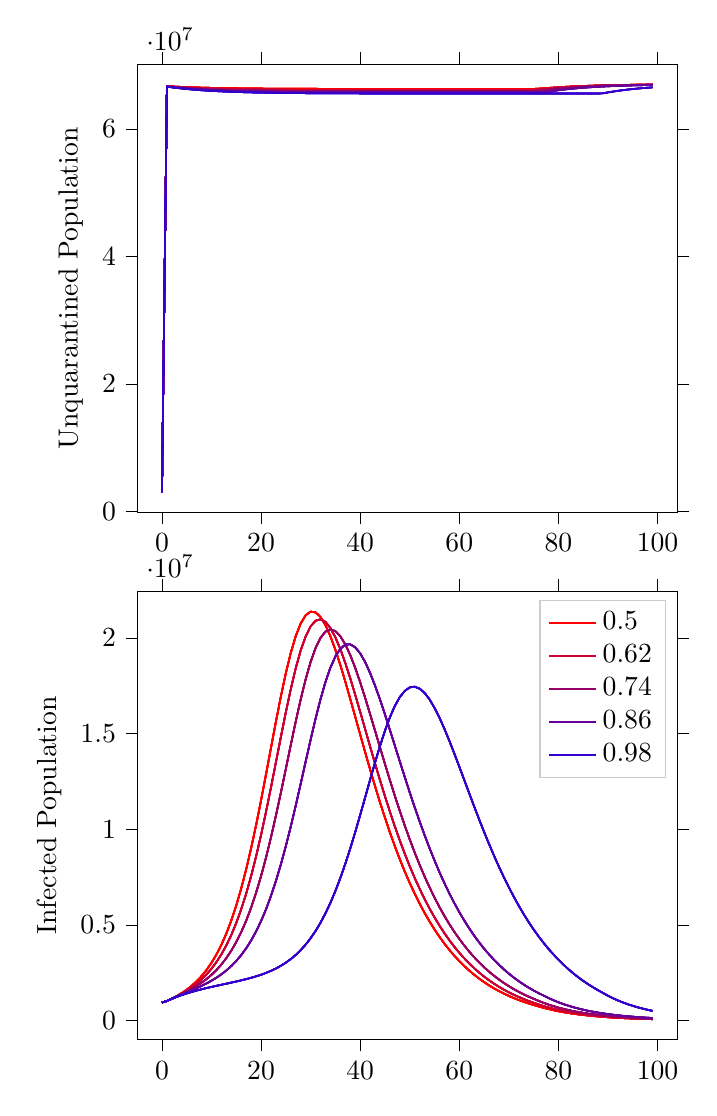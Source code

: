 % This file was created by tikzplotlib v0.9.1.
\begin{tikzpicture}

\definecolor{color0}{rgb}{0.8,0,0.2}
\definecolor{color1}{rgb}{0.6,0,0.4}
\definecolor{color2}{rgb}{0.4,0,0.6}
\definecolor{color3}{rgb}{0.2,0,0.8}

\begin{groupplot}[group style={group size=1 by 2}]
\nextgroupplot[
tick align=outside,
tick pos=both,
x grid style={white!69.02!black},
xmin=-4.95, xmax=103.95,
xtick style={color=black},
y grid style={white!69.02!black},
ylabel={Unquarantined Population},
ymin=-180977.1, ymax=70130519.1,
ytick style={color=black}
]
\addplot [semithick, red]
table {%
0 3015000
1 66680622
2 66640119
3 66601346
4 66565842
5 66534226
6 66506170
7 66480508
8 66457402
9 66436288
10 66418035
11 66401294
12 66385707
13 66373009
14 66360521
15 66349299
16 66339158
17 66330510
18 66323054
19 66315750
20 66309047
21 66302924
22 66297594
23 66292728
24 66288099
25 66284140
26 66280634
27 66277702
28 66274594
29 66272353
30 66269772
31 66267882
32 66266510
33 66264614
34 66264024
35 66262487
36 66260846
37 66259542
38 66258915
39 66257907
40 66256965
41 66256159
42 66255610
43 66254764
44 66254178
45 66253762
46 66253286
47 66252800
48 66252552
49 66252135
50 66251379
51 66251067
52 66250307
53 66250705
54 66250440
55 66250118
56 66250236
57 66250451
58 66250079
59 66250397
60 66250264
61 66250279
62 66250091
63 66250341
64 66250886
65 66251258
66 66251021
67 66250462
68 66250269
69 66250494
70 66250276
71 66249908
72 66250153
73 66250501
74 66251095
75 66255452
76 66297286
77 66352255
78 66410112
79 66466011
80 66518059
81 66565554
82 66608652
83 66647680
84 66682591
85 66713950
86 66742668
87 66768395
88 66791771
89 66812904
90 66831560
91 66848365
92 66863370
93 66877003
94 66889453
95 66900513
96 66910381
97 66919336
98 66927523
99 66934542
};
\addplot [semithick, red]
table {%
0 3015000
1 66680622
2 66640119
3 66601346
4 66565842
5 66534226
6 66506170
7 66480508
8 66457402
9 66436288
10 66418035
11 66401294
12 66385707
13 66373009
14 66360521
15 66349299
16 66339158
17 66330510
18 66323054
19 66315750
20 66309047
21 66302924
22 66297594
23 66292728
24 66288099
25 66284140
26 66280634
27 66277702
28 66274594
29 66272353
30 66269772
31 66267882
32 66266510
33 66264614
34 66264024
35 66262487
36 66260846
37 66259542
38 66258915
39 66257907
40 66256965
41 66256159
42 66255610
43 66254764
44 66254178
45 66253762
46 66253286
47 66252800
48 66252552
49 66252135
50 66251379
51 66251067
52 66250307
53 66250705
54 66250440
55 66250118
56 66250236
57 66250451
58 66250079
59 66250397
60 66250264
61 66250279
62 66250091
63 66250341
64 66250886
65 66251258
66 66251021
67 66250462
68 66250269
69 66250494
70 66250276
71 66249908
72 66250153
73 66250501
74 66251095
75 66255452
76 66297286
77 66352255
78 66410112
79 66466011
80 66518059
81 66565554
82 66608652
83 66647680
84 66682591
85 66713950
86 66742668
87 66768395
88 66791771
89 66812904
90 66831560
91 66848365
92 66863370
93 66877003
94 66889453
95 66900513
96 66910381
97 66919336
98 66927523
99 66934542
};
\addplot [semithick, red]
table {%
0 3015000
1 66680622
2 66640119
3 66601346
4 66565842
5 66534226
6 66506170
7 66480508
8 66457402
9 66436288
10 66418035
11 66401294
12 66385707
13 66373009
14 66360521
15 66349299
16 66339158
17 66330510
18 66323054
19 66315750
20 66309047
21 66302924
22 66297594
23 66292728
24 66288099
25 66284140
26 66280634
27 66277702
28 66274594
29 66272353
30 66269772
31 66267882
32 66266510
33 66264614
34 66264024
35 66262487
36 66260846
37 66259542
38 66258915
39 66257907
40 66256965
41 66256159
42 66255610
43 66254764
44 66254178
45 66253762
46 66253286
47 66252800
48 66252552
49 66252135
50 66251379
51 66251067
52 66250307
53 66250705
54 66250440
55 66250118
56 66250236
57 66250451
58 66250079
59 66250397
60 66250264
61 66250279
62 66250091
63 66250341
64 66250886
65 66251258
66 66251021
67 66250462
68 66250269
69 66250494
70 66250276
71 66249908
72 66250153
73 66250501
74 66251095
75 66255452
76 66297286
77 66352255
78 66410112
79 66466011
80 66518059
81 66565554
82 66608652
83 66647680
84 66682591
85 66713950
86 66742668
87 66768395
88 66791771
89 66812904
90 66831560
91 66848365
92 66863370
93 66877003
94 66889453
95 66900513
96 66910381
97 66919336
98 66927523
99 66934542
};
\addplot [semithick, red]
table {%
0 3015000
1 66680622
2 66640119
3 66601346
4 66565842
5 66534226
6 66506170
7 66480508
8 66457402
9 66436288
10 66418035
11 66401294
12 66385707
13 66373009
14 66360521
15 66349299
16 66339158
17 66330510
18 66323054
19 66315750
20 66309047
21 66302924
22 66297594
23 66292728
24 66288099
25 66284140
26 66280634
27 66277702
28 66274594
29 66272353
30 66269772
31 66267882
32 66266510
33 66264614
34 66264024
35 66262487
36 66260846
37 66259542
38 66258915
39 66257907
40 66256965
41 66256159
42 66255610
43 66254764
44 66254178
45 66253762
46 66253286
47 66252800
48 66252552
49 66252135
50 66251379
51 66251067
52 66250307
53 66250705
54 66250440
55 66250118
56 66250236
57 66250451
58 66250079
59 66250397
60 66250264
61 66250279
62 66250091
63 66250341
64 66250886
65 66251258
66 66251021
67 66250462
68 66250269
69 66250494
70 66250276
71 66249908
72 66250153
73 66250501
74 66251095
75 66255452
76 66297286
77 66352255
78 66410112
79 66466011
80 66518059
81 66565554
82 66608652
83 66647680
84 66682591
85 66713950
86 66742668
87 66768395
88 66791771
89 66812904
90 66831560
91 66848365
92 66863370
93 66877003
94 66889453
95 66900513
96 66910381
97 66919336
98 66927523
99 66934542
};
\addplot [semithick, red]
table {%
0 3015000
1 66680622
2 66640119
3 66601346
4 66565842
5 66534226
6 66506170
7 66480508
8 66457402
9 66436288
10 66418035
11 66401294
12 66385707
13 66373009
14 66360521
15 66349299
16 66339158
17 66330510
18 66323054
19 66315750
20 66309047
21 66302924
22 66297594
23 66292728
24 66288099
25 66284140
26 66280634
27 66277702
28 66274594
29 66272353
30 66269772
31 66267882
32 66266510
33 66264614
34 66264024
35 66262487
36 66260846
37 66259542
38 66258915
39 66257907
40 66256965
41 66256159
42 66255610
43 66254764
44 66254178
45 66253762
46 66253286
47 66252800
48 66252552
49 66252135
50 66251379
51 66251067
52 66250307
53 66250705
54 66250440
55 66250118
56 66250236
57 66250451
58 66250079
59 66250397
60 66250264
61 66250279
62 66250091
63 66250341
64 66250886
65 66251258
66 66251021
67 66250462
68 66250269
69 66250494
70 66250276
71 66249908
72 66250153
73 66250501
74 66251095
75 66255452
76 66297286
77 66352255
78 66410112
79 66466011
80 66518059
81 66565554
82 66608652
83 66647680
84 66682591
85 66713950
86 66742668
87 66768395
88 66791771
89 66812904
90 66831560
91 66848365
92 66863370
93 66877003
94 66889453
95 66900513
96 66910381
97 66919336
98 66927523
99 66934542
};
\addplot [semithick, color0]
table {%
0 3015000
1 66662336
2 66605979
3 66552665
4 66504035
5 66461299
6 66422389
7 66387550
8 66355533
9 66327209
10 66302267
11 66279433
12 66257992
13 66238941
14 66221709
15 66206573
16 66192536
17 66180345
18 66168798
19 66159360
20 66150967
21 66143792
22 66136351
23 66129336
24 66123257
25 66117834
26 66112790
27 66108529
28 66104902
29 66101823
30 66098276
31 66095424
32 66093915
33 66091894
34 66089374
35 66087250
36 66085725
37 66083439
38 66082419
39 66081394
40 66080541
41 66078482
42 66077698
43 66077284
44 66076829
45 66076414
46 66075915
47 66075585
48 66075339
49 66074939
50 66075093
51 66073960
52 66073889
53 66073447
54 66072784
55 66072906
56 66072343
57 66072092
58 66071318
59 66071740
60 66071613
61 66071435
62 66070416
63 66070164
64 66070841
65 66070370
66 66070847
67 66070128
68 66070209
69 66069578
70 66069413
71 66070155
72 66070441
73 66070761
74 66070604
75 66107855
76 66177575
77 66251884
78 66324090
79 66390704
80 66451026
81 66505796
82 66555160
83 66599750
84 66639797
85 66675903
86 66708380
87 66737371
88 66763571
89 66787284
90 66808654
91 66827815
92 66845089
93 66860685
94 66874580
95 66887112
96 66898390
97 66908669
98 66917794
99 66926088
};
\addplot [semithick, color0]
table {%
0 3015000
1 66662336
2 66605979
3 66552665
4 66504035
5 66461299
6 66422389
7 66387550
8 66355533
9 66327209
10 66302267
11 66279433
12 66257992
13 66238941
14 66221709
15 66206573
16 66192536
17 66180345
18 66168798
19 66159360
20 66150967
21 66143792
22 66136351
23 66129336
24 66123257
25 66117834
26 66112790
27 66108529
28 66104902
29 66101823
30 66098276
31 66095424
32 66093915
33 66091894
34 66089374
35 66087250
36 66085725
37 66083439
38 66082419
39 66081394
40 66080541
41 66078482
42 66077698
43 66077284
44 66076829
45 66076414
46 66075915
47 66075585
48 66075339
49 66074939
50 66075093
51 66073960
52 66073889
53 66073447
54 66072784
55 66072906
56 66072343
57 66072092
58 66071318
59 66071740
60 66071613
61 66071435
62 66070416
63 66070164
64 66070841
65 66070370
66 66070847
67 66070128
68 66070209
69 66069578
70 66069413
71 66070155
72 66070441
73 66070761
74 66070604
75 66107855
76 66177575
77 66251884
78 66324090
79 66390704
80 66451026
81 66505796
82 66555160
83 66599750
84 66639797
85 66675903
86 66708380
87 66737371
88 66763571
89 66787284
90 66808654
91 66827815
92 66845089
93 66860685
94 66874580
95 66887112
96 66898390
97 66908669
98 66917794
99 66926088
};
\addplot [semithick, color0]
table {%
0 3015000
1 66662336
2 66605979
3 66552665
4 66504035
5 66461299
6 66422389
7 66387550
8 66355533
9 66327209
10 66302267
11 66279433
12 66257992
13 66238941
14 66221709
15 66206573
16 66192536
17 66180345
18 66168798
19 66159360
20 66150967
21 66143792
22 66136351
23 66129336
24 66123257
25 66117834
26 66112790
27 66108529
28 66104902
29 66101823
30 66098276
31 66095424
32 66093915
33 66091894
34 66089374
35 66087250
36 66085725
37 66083439
38 66082419
39 66081394
40 66080541
41 66078482
42 66077698
43 66077284
44 66076829
45 66076414
46 66075915
47 66075585
48 66075339
49 66074939
50 66075093
51 66073960
52 66073889
53 66073447
54 66072784
55 66072906
56 66072343
57 66072092
58 66071318
59 66071740
60 66071613
61 66071435
62 66070416
63 66070164
64 66070841
65 66070370
66 66070847
67 66070128
68 66070209
69 66069578
70 66069413
71 66070155
72 66070441
73 66070761
74 66070604
75 66107855
76 66177575
77 66251884
78 66324090
79 66390704
80 66451026
81 66505796
82 66555160
83 66599750
84 66639797
85 66675903
86 66708380
87 66737371
88 66763571
89 66787284
90 66808654
91 66827815
92 66845089
93 66860685
94 66874580
95 66887112
96 66898390
97 66908669
98 66917794
99 66926088
};
\addplot [semithick, color0]
table {%
0 3015000
1 66662336
2 66605979
3 66552665
4 66504035
5 66461299
6 66422389
7 66387550
8 66355533
9 66327209
10 66302267
11 66279433
12 66257992
13 66238941
14 66221709
15 66206573
16 66192536
17 66180345
18 66168798
19 66159360
20 66150967
21 66143792
22 66136351
23 66129336
24 66123257
25 66117834
26 66112790
27 66108529
28 66104902
29 66101823
30 66098276
31 66095424
32 66093915
33 66091894
34 66089374
35 66087250
36 66085725
37 66083439
38 66082419
39 66081394
40 66080541
41 66078482
42 66077698
43 66077284
44 66076829
45 66076414
46 66075915
47 66075585
48 66075339
49 66074939
50 66075093
51 66073960
52 66073889
53 66073447
54 66072784
55 66072906
56 66072343
57 66072092
58 66071318
59 66071740
60 66071613
61 66071435
62 66070416
63 66070164
64 66070841
65 66070370
66 66070847
67 66070128
68 66070209
69 66069578
70 66069413
71 66070155
72 66070441
73 66070761
74 66070604
75 66107855
76 66177575
77 66251884
78 66324090
79 66390704
80 66451026
81 66505796
82 66555160
83 66599750
84 66639797
85 66675903
86 66708380
87 66737371
88 66763571
89 66787284
90 66808654
91 66827815
92 66845089
93 66860685
94 66874580
95 66887112
96 66898390
97 66908669
98 66917794
99 66926088
};
\addplot [semithick, color0]
table {%
0 3015000
1 66662336
2 66605979
3 66552665
4 66504035
5 66461299
6 66422389
7 66387550
8 66355533
9 66327209
10 66302267
11 66279433
12 66257992
13 66238941
14 66221709
15 66206573
16 66192536
17 66180345
18 66168798
19 66159360
20 66150967
21 66143792
22 66136351
23 66129336
24 66123257
25 66117834
26 66112790
27 66108529
28 66104902
29 66101823
30 66098276
31 66095424
32 66093915
33 66091894
34 66089374
35 66087250
36 66085725
37 66083439
38 66082419
39 66081394
40 66080541
41 66078482
42 66077698
43 66077284
44 66076829
45 66076414
46 66075915
47 66075585
48 66075339
49 66074939
50 66075093
51 66073960
52 66073889
53 66073447
54 66072784
55 66072906
56 66072343
57 66072092
58 66071318
59 66071740
60 66071613
61 66071435
62 66070416
63 66070164
64 66070841
65 66070370
66 66070847
67 66070128
68 66070209
69 66069578
70 66069413
71 66070155
72 66070441
73 66070761
74 66070604
75 66107855
76 66177575
77 66251884
78 66324090
79 66390704
80 66451026
81 66505796
82 66555160
83 66599750
84 66639797
85 66675903
86 66708380
87 66737371
88 66763571
89 66787284
90 66808654
91 66827815
92 66845089
93 66860685
94 66874580
95 66887112
96 66898390
97 66908669
98 66917794
99 66926088
};
\addplot [semithick, color1]
table {%
0 3015000
1 66644411
2 66571905
3 66503910
4 66442697
5 66387575
6 66338058
7 66293467
8 66252843
9 66217132
10 66184995
11 66155843
12 66129577
13 66104927
14 66083456
15 66063478
16 66046345
17 66030839
18 66017077
19 66004357
20 65992696
21 65982044
22 65972910
23 65964485
24 65957552
25 65950798
26 65944520
27 65939369
28 65934256
29 65930183
30 65925823
31 65922877
32 65919747
33 65916324
34 65914080
35 65911847
36 65909693
37 65907425
38 65905633
39 65903855
40 65902291
41 65901687
42 65901099
43 65899652
44 65899131
45 65898272
46 65897006
47 65896157
48 65895859
49 65895146
50 65894674
51 65894058
52 65893731
53 65893114
54 65893597
55 65892696
56 65892474
57 65892344
58 65891813
59 65892162
60 65891890
61 65891889
62 65891446
63 65891489
64 65891192
65 65890478
66 65891053
67 65890779
68 65890650
69 65890622
70 65890497
71 65890526
72 65890929
73 65891220
74 65891225
75 65901810
76 65985949
77 66080480
78 66170770
79 66252659
80 66327157
81 66394550
82 66455342
83 66509955
84 66558941
85 66603031
86 66642689
87 66678309
88 66710322
89 66739357
90 66765347
91 66788883
92 66809881
93 66828876
94 66845852
95 66861480
96 66875443
97 66887970
98 66899236
99 66909246
};
\addplot [semithick, color1]
table {%
0 3015000
1 66644411
2 66571905
3 66503910
4 66442697
5 66387575
6 66338058
7 66293467
8 66252843
9 66217132
10 66184995
11 66155843
12 66129577
13 66104927
14 66083456
15 66063478
16 66046345
17 66030839
18 66017077
19 66004357
20 65992696
21 65982044
22 65972910
23 65964485
24 65957552
25 65950798
26 65944520
27 65939369
28 65934256
29 65930183
30 65925823
31 65922877
32 65919747
33 65916324
34 65914080
35 65911847
36 65909693
37 65907425
38 65905633
39 65903855
40 65902291
41 65901687
42 65901099
43 65899652
44 65899131
45 65898272
46 65897006
47 65896157
48 65895859
49 65895146
50 65894674
51 65894058
52 65893731
53 65893114
54 65893597
55 65892696
56 65892474
57 65892344
58 65891813
59 65892162
60 65891890
61 65891889
62 65891446
63 65891489
64 65891192
65 65890478
66 65891053
67 65890779
68 65890650
69 65890622
70 65890497
71 65890526
72 65890929
73 65891220
74 65891225
75 65901810
76 65985949
77 66080480
78 66170770
79 66252659
80 66327157
81 66394550
82 66455342
83 66509955
84 66558941
85 66603031
86 66642689
87 66678309
88 66710322
89 66739357
90 66765347
91 66788883
92 66809881
93 66828876
94 66845852
95 66861480
96 66875443
97 66887970
98 66899236
99 66909246
};
\addplot [semithick, color1]
table {%
0 3015000
1 66644411
2 66571905
3 66503910
4 66442697
5 66387575
6 66338058
7 66293467
8 66252843
9 66217132
10 66184995
11 66155843
12 66129577
13 66104927
14 66083456
15 66063478
16 66046345
17 66030839
18 66017077
19 66004357
20 65992696
21 65982044
22 65972910
23 65964485
24 65957552
25 65950798
26 65944520
27 65939369
28 65934256
29 65930183
30 65925823
31 65922877
32 65919747
33 65916324
34 65914080
35 65911847
36 65909693
37 65907425
38 65905633
39 65903855
40 65902291
41 65901687
42 65901099
43 65899652
44 65899131
45 65898272
46 65897006
47 65896157
48 65895859
49 65895146
50 65894674
51 65894058
52 65893731
53 65893114
54 65893597
55 65892696
56 65892474
57 65892344
58 65891813
59 65892162
60 65891890
61 65891889
62 65891446
63 65891489
64 65891192
65 65890478
66 65891053
67 65890779
68 65890650
69 65890622
70 65890497
71 65890526
72 65890929
73 65891220
74 65891225
75 65901810
76 65985949
77 66080480
78 66170770
79 66252659
80 66327157
81 66394550
82 66455342
83 66509955
84 66558941
85 66603031
86 66642689
87 66678309
88 66710322
89 66739357
90 66765347
91 66788883
92 66809881
93 66828876
94 66845852
95 66861480
96 66875443
97 66887970
98 66899236
99 66909246
};
\addplot [semithick, color1]
table {%
0 3015000
1 66644411
2 66571905
3 66503910
4 66442697
5 66387575
6 66338058
7 66293467
8 66252843
9 66217132
10 66184995
11 66155843
12 66129577
13 66104927
14 66083456
15 66063478
16 66046345
17 66030839
18 66017077
19 66004357
20 65992696
21 65982044
22 65972910
23 65964485
24 65957552
25 65950798
26 65944520
27 65939369
28 65934256
29 65930183
30 65925823
31 65922877
32 65919747
33 65916324
34 65914080
35 65911847
36 65909693
37 65907425
38 65905633
39 65903855
40 65902291
41 65901687
42 65901099
43 65899652
44 65899131
45 65898272
46 65897006
47 65896157
48 65895859
49 65895146
50 65894674
51 65894058
52 65893731
53 65893114
54 65893597
55 65892696
56 65892474
57 65892344
58 65891813
59 65892162
60 65891890
61 65891889
62 65891446
63 65891489
64 65891192
65 65890478
66 65891053
67 65890779
68 65890650
69 65890622
70 65890497
71 65890526
72 65890929
73 65891220
74 65891225
75 65901810
76 65985949
77 66080480
78 66170770
79 66252659
80 66327157
81 66394550
82 66455342
83 66509955
84 66558941
85 66603031
86 66642689
87 66678309
88 66710322
89 66739357
90 66765347
91 66788883
92 66809881
93 66828876
94 66845852
95 66861480
96 66875443
97 66887970
98 66899236
99 66909246
};
\addplot [semithick, color1]
table {%
0 3015000
1 66644411
2 66571905
3 66503910
4 66442697
5 66387575
6 66338058
7 66293467
8 66252843
9 66217132
10 66184995
11 66155843
12 66129577
13 66104927
14 66083456
15 66063478
16 66046345
17 66030839
18 66017077
19 66004357
20 65992696
21 65982044
22 65972910
23 65964485
24 65957552
25 65950798
26 65944520
27 65939369
28 65934256
29 65930183
30 65925823
31 65922877
32 65919747
33 65916324
34 65914080
35 65911847
36 65909693
37 65907425
38 65905633
39 65903855
40 65902291
41 65901687
42 65901099
43 65899652
44 65899131
45 65898272
46 65897006
47 65896157
48 65895859
49 65895146
50 65894674
51 65894058
52 65893731
53 65893114
54 65893597
55 65892696
56 65892474
57 65892344
58 65891813
59 65892162
60 65891890
61 65891889
62 65891446
63 65891489
64 65891192
65 65890478
66 65891053
67 65890779
68 65890650
69 65890622
70 65890497
71 65890526
72 65890929
73 65891220
74 65891225
75 65901810
76 65985949
77 66080480
78 66170770
79 66252659
80 66327157
81 66394550
82 66455342
83 66509955
84 66558941
85 66603031
86 66642689
87 66678309
88 66710322
89 66739357
90 66765347
91 66788883
92 66809881
93 66828876
94 66845852
95 66861480
96 66875443
97 66887970
98 66899236
99 66909246
};
\addplot [semithick, color2]
table {%
0 3015000
1 66626139
2 66537350
3 66454846
4 66379885
5 66313120
6 66252937
7 66198230
8 66149531
9 66105594
10 66066725
11 66031119
12 65999612
13 65970325
14 65943699
15 65920216
16 65899233
17 65879902
18 65862799
19 65847503
20 65833594
21 65820871
22 65809963
23 65800417
24 65791018
25 65782990
26 65775685
27 65769354
28 65763039
29 65757737
30 65753233
31 65748496
32 65744625
33 65740828
34 65737848
35 65734872
36 65732549
37 65729973
38 65728294
39 65726221
40 65724909
41 65723010
42 65722060
43 65721194
44 65720079
45 65718715
46 65717693
47 65716896
48 65716199
49 65715579
50 65715003
51 65715033
52 65714659
53 65713934
54 65713304
55 65712942
56 65711883
57 65711985
58 65711392
59 65711237
60 65711281
61 65711468
62 65711363
63 65711699
64 65710210
65 65709837
66 65709653
67 65709088
68 65709135
69 65709148
70 65710054
71 65710110
72 65710110
73 65710202
74 65710094
75 65710053
76 65710097
77 65719521
78 65829863
79 65944112
80 66049769
81 66144165
82 66229668
83 66306609
84 66376033
85 66438290
86 66494877
87 66544936
88 66590203
89 66631013
90 66668031
91 66701360
92 66731310
93 66758194
94 66782210
95 66803940
96 66823638
97 66841284
98 66857146
99 66871675
};
\addplot [semithick, color2]
table {%
0 3015000
1 66626139
2 66537350
3 66454846
4 66379885
5 66313120
6 66252937
7 66198230
8 66149531
9 66105594
10 66066725
11 66031119
12 65999612
13 65970325
14 65943699
15 65920216
16 65899233
17 65879902
18 65862799
19 65847503
20 65833594
21 65820871
22 65809963
23 65800417
24 65791018
25 65782990
26 65775685
27 65769354
28 65763039
29 65757737
30 65753233
31 65748496
32 65744625
33 65740828
34 65737848
35 65734872
36 65732549
37 65729973
38 65728294
39 65726221
40 65724909
41 65723010
42 65722060
43 65721194
44 65720079
45 65718715
46 65717693
47 65716896
48 65716199
49 65715579
50 65715003
51 65715033
52 65714659
53 65713934
54 65713304
55 65712942
56 65711883
57 65711985
58 65711392
59 65711237
60 65711281
61 65711468
62 65711363
63 65711699
64 65710210
65 65709837
66 65709653
67 65709088
68 65709135
69 65709148
70 65710054
71 65710110
72 65710110
73 65710202
74 65710094
75 65710053
76 65710097
77 65719521
78 65829863
79 65944112
80 66049769
81 66144165
82 66229668
83 66306609
84 66376033
85 66438290
86 66494877
87 66544936
88 66590203
89 66631013
90 66668031
91 66701360
92 66731310
93 66758194
94 66782210
95 66803940
96 66823638
97 66841284
98 66857146
99 66871675
};
\addplot [semithick, color2]
table {%
0 3015000
1 66626139
2 66537350
3 66454846
4 66379885
5 66313120
6 66252937
7 66198230
8 66149531
9 66105594
10 66066725
11 66031119
12 65999612
13 65970325
14 65943699
15 65920216
16 65899233
17 65879902
18 65862799
19 65847503
20 65833594
21 65820871
22 65809963
23 65800417
24 65791018
25 65782990
26 65775685
27 65769354
28 65763039
29 65757737
30 65753233
31 65748496
32 65744625
33 65740828
34 65737848
35 65734872
36 65732549
37 65729973
38 65728294
39 65726221
40 65724909
41 65723010
42 65722060
43 65721194
44 65720079
45 65718715
46 65717693
47 65716896
48 65716199
49 65715579
50 65715003
51 65715033
52 65714659
53 65713934
54 65713304
55 65712942
56 65711883
57 65711985
58 65711392
59 65711237
60 65711281
61 65711468
62 65711363
63 65711699
64 65710210
65 65709837
66 65709653
67 65709088
68 65709135
69 65709148
70 65710054
71 65710110
72 65710110
73 65710202
74 65710094
75 65710053
76 65710097
77 65719521
78 65829863
79 65944112
80 66049769
81 66144165
82 66229668
83 66306609
84 66376033
85 66438290
86 66494877
87 66544936
88 66590203
89 66631013
90 66668031
91 66701360
92 66731310
93 66758194
94 66782210
95 66803940
96 66823638
97 66841284
98 66857146
99 66871675
};
\addplot [semithick, color2]
table {%
0 3015000
1 66626139
2 66537350
3 66454846
4 66379885
5 66313120
6 66252937
7 66198230
8 66149531
9 66105594
10 66066725
11 66031119
12 65999612
13 65970325
14 65943699
15 65920216
16 65899233
17 65879902
18 65862799
19 65847503
20 65833594
21 65820871
22 65809963
23 65800417
24 65791018
25 65782990
26 65775685
27 65769354
28 65763039
29 65757737
30 65753233
31 65748496
32 65744625
33 65740828
34 65737848
35 65734872
36 65732549
37 65729973
38 65728294
39 65726221
40 65724909
41 65723010
42 65722060
43 65721194
44 65720079
45 65718715
46 65717693
47 65716896
48 65716199
49 65715579
50 65715003
51 65715033
52 65714659
53 65713934
54 65713304
55 65712942
56 65711883
57 65711985
58 65711392
59 65711237
60 65711281
61 65711468
62 65711363
63 65711699
64 65710210
65 65709837
66 65709653
67 65709088
68 65709135
69 65709148
70 65710054
71 65710110
72 65710110
73 65710202
74 65710094
75 65710053
76 65710097
77 65719521
78 65829863
79 65944112
80 66049769
81 66144165
82 66229668
83 66306609
84 66376033
85 66438290
86 66494877
87 66544936
88 66590203
89 66631013
90 66668031
91 66701360
92 66731310
93 66758194
94 66782210
95 66803940
96 66823638
97 66841284
98 66857146
99 66871675
};
\addplot [semithick, color2]
table {%
0 3015000
1 66626139
2 66537350
3 66454846
4 66379885
5 66313120
6 66252937
7 66198230
8 66149531
9 66105594
10 66066725
11 66031119
12 65999612
13 65970325
14 65943699
15 65920216
16 65899233
17 65879902
18 65862799
19 65847503
20 65833594
21 65820871
22 65809963
23 65800417
24 65791018
25 65782990
26 65775685
27 65769354
28 65763039
29 65757737
30 65753233
31 65748496
32 65744625
33 65740828
34 65737848
35 65734872
36 65732549
37 65729973
38 65728294
39 65726221
40 65724909
41 65723010
42 65722060
43 65721194
44 65720079
45 65718715
46 65717693
47 65716896
48 65716199
49 65715579
50 65715003
51 65715033
52 65714659
53 65713934
54 65713304
55 65712942
56 65711883
57 65711985
58 65711392
59 65711237
60 65711281
61 65711468
62 65711363
63 65711699
64 65710210
65 65709837
66 65709653
67 65709088
68 65709135
69 65709148
70 65710054
71 65710110
72 65710110
73 65710202
74 65710094
75 65710053
76 65710097
77 65719521
78 65829863
79 65944112
80 66049769
81 66144165
82 66229668
83 66306609
84 66376033
85 66438290
86 66494877
87 66544936
88 66590203
89 66631013
90 66668031
91 66701360
92 66731310
93 66758194
94 66782210
95 66803940
96 66823638
97 66841284
98 66857146
99 66871675
};
\addplot [semithick, color3]
table {%
0 3015000
1 66608665
2 66503856
3 66406648
4 66318907
5 66239971
6 66168912
7 66104565
8 66046860
9 65995452
10 65949387
11 65907550
12 65869713
13 65835420
14 65804426
15 65776611
16 65752058
17 65729857
18 65709788
19 65691954
20 65675848
21 65661678
22 65648118
23 65636646
24 65626267
25 65616462
26 65608080
27 65599948
28 65593138
29 65586546
30 65580620
31 65575457
32 65571478
33 65566206
34 65562637
35 65559269
36 65556333
37 65554073
38 65551664
39 65549448
40 65547034
41 65544730
42 65544019
43 65542888
44 65541869
45 65541064
46 65539679
47 65538922
48 65538110
49 65537401
50 65536115
51 65535835
52 65535759
53 65535459
54 65534813
55 65535661
56 65534846
57 65533997
58 65533824
59 65533590
60 65533598
61 65532709
62 65533103
63 65532658
64 65532307
65 65531686
66 65531893
67 65531627
68 65531316
69 65530815
70 65530158
71 65530011
72 65529751
73 65529702
74 65529229
75 65529366
76 65529936
77 65529564
78 65529775
79 65530114
80 65530313
81 65530017
82 65530314
83 65530108
84 65529999
85 65530831
86 65529968
87 65529601
88 65529325
89 65569178
90 65707344
91 65836505
92 65953105
93 66058000
94 66151617
95 66236432
96 66312692
97 66381269
98 66442997
99 66498471
};
\addplot [semithick, color3]
table {%
0 3015000
1 66608665
2 66503856
3 66406648
4 66318907
5 66239971
6 66168912
7 66104565
8 66046860
9 65995452
10 65949387
11 65907550
12 65869713
13 65835420
14 65804426
15 65776611
16 65752058
17 65729857
18 65709788
19 65691954
20 65675848
21 65661678
22 65648118
23 65636646
24 65626267
25 65616462
26 65608080
27 65599948
28 65593138
29 65586546
30 65580620
31 65575457
32 65571478
33 65566206
34 65562637
35 65559269
36 65556333
37 65554073
38 65551664
39 65549448
40 65547034
41 65544730
42 65544019
43 65542888
44 65541869
45 65541064
46 65539679
47 65538922
48 65538110
49 65537401
50 65536115
51 65535835
52 65535759
53 65535459
54 65534813
55 65535661
56 65534846
57 65533997
58 65533824
59 65533590
60 65533598
61 65532709
62 65533103
63 65532658
64 65532307
65 65531686
66 65531893
67 65531627
68 65531316
69 65530815
70 65530158
71 65530011
72 65529751
73 65529702
74 65529229
75 65529366
76 65529936
77 65529564
78 65529775
79 65530114
80 65530313
81 65530017
82 65530314
83 65530108
84 65529999
85 65530831
86 65529968
87 65529601
88 65529325
89 65569178
90 65707344
91 65836505
92 65953105
93 66058000
94 66151617
95 66236432
96 66312692
97 66381269
98 66442997
99 66498471
};
\addplot [semithick, color3]
table {%
0 3015000
1 66608665
2 66503856
3 66406648
4 66318907
5 66239971
6 66168912
7 66104565
8 66046860
9 65995452
10 65949387
11 65907550
12 65869713
13 65835420
14 65804426
15 65776611
16 65752058
17 65729857
18 65709788
19 65691954
20 65675848
21 65661678
22 65648118
23 65636646
24 65626267
25 65616462
26 65608080
27 65599948
28 65593138
29 65586546
30 65580620
31 65575457
32 65571478
33 65566206
34 65562637
35 65559269
36 65556333
37 65554073
38 65551664
39 65549448
40 65547034
41 65544730
42 65544019
43 65542888
44 65541869
45 65541064
46 65539679
47 65538922
48 65538110
49 65537401
50 65536115
51 65535835
52 65535759
53 65535459
54 65534813
55 65535661
56 65534846
57 65533997
58 65533824
59 65533590
60 65533598
61 65532709
62 65533103
63 65532658
64 65532307
65 65531686
66 65531893
67 65531627
68 65531316
69 65530815
70 65530158
71 65530011
72 65529751
73 65529702
74 65529229
75 65529366
76 65529936
77 65529564
78 65529775
79 65530114
80 65530313
81 65530017
82 65530314
83 65530108
84 65529999
85 65530831
86 65529968
87 65529601
88 65529325
89 65569178
90 65707344
91 65836505
92 65953105
93 66058000
94 66151617
95 66236432
96 66312692
97 66381269
98 66442997
99 66498471
};
\addplot [semithick, color3]
table {%
0 3015000
1 66608665
2 66503856
3 66406648
4 66318907
5 66239971
6 66168912
7 66104565
8 66046860
9 65995452
10 65949387
11 65907550
12 65869713
13 65835420
14 65804426
15 65776611
16 65752058
17 65729857
18 65709788
19 65691954
20 65675848
21 65661678
22 65648118
23 65636646
24 65626267
25 65616462
26 65608080
27 65599948
28 65593138
29 65586546
30 65580620
31 65575457
32 65571478
33 65566206
34 65562637
35 65559269
36 65556333
37 65554073
38 65551664
39 65549448
40 65547034
41 65544730
42 65544019
43 65542888
44 65541869
45 65541064
46 65539679
47 65538922
48 65538110
49 65537401
50 65536115
51 65535835
52 65535759
53 65535459
54 65534813
55 65535661
56 65534846
57 65533997
58 65533824
59 65533590
60 65533598
61 65532709
62 65533103
63 65532658
64 65532307
65 65531686
66 65531893
67 65531627
68 65531316
69 65530815
70 65530158
71 65530011
72 65529751
73 65529702
74 65529229
75 65529366
76 65529936
77 65529564
78 65529775
79 65530114
80 65530313
81 65530017
82 65530314
83 65530108
84 65529999
85 65530831
86 65529968
87 65529601
88 65529325
89 65569178
90 65707344
91 65836505
92 65953105
93 66058000
94 66151617
95 66236432
96 66312692
97 66381269
98 66442997
99 66498471
};
\addplot [semithick, color3]
table {%
0 3015000
1 66608665
2 66503856
3 66406648
4 66318907
5 66239971
6 66168912
7 66104565
8 66046860
9 65995452
10 65949387
11 65907550
12 65869713
13 65835420
14 65804426
15 65776611
16 65752058
17 65729857
18 65709788
19 65691954
20 65675848
21 65661678
22 65648118
23 65636646
24 65626267
25 65616462
26 65608080
27 65599948
28 65593138
29 65586546
30 65580620
31 65575457
32 65571478
33 65566206
34 65562637
35 65559269
36 65556333
37 65554073
38 65551664
39 65549448
40 65547034
41 65544730
42 65544019
43 65542888
44 65541869
45 65541064
46 65539679
47 65538922
48 65538110
49 65537401
50 65536115
51 65535835
52 65535759
53 65535459
54 65534813
55 65535661
56 65534846
57 65533997
58 65533824
59 65533590
60 65533598
61 65532709
62 65533103
63 65532658
64 65532307
65 65531686
66 65531893
67 65531627
68 65531316
69 65530815
70 65530158
71 65530011
72 65529751
73 65529702
74 65529229
75 65529366
76 65529936
77 65529564
78 65529775
79 65530114
80 65530313
81 65530017
82 65530314
83 65530108
84 65529999
85 65530831
86 65529968
87 65529601
88 65529325
89 65569178
90 65707344
91 65836505
92 65953105
93 66058000
94 66151617
95 66236432
96 66312692
97 66381269
98 66442997
99 66498471
};

\nextgroupplot[
legend cell align={left},
legend style={fill opacity=0.8, draw opacity=1, text opacity=1, draw=white!80!black},
tick align=outside,
tick pos=both,
x grid style={white!69.02!black},
xmin=-4.95, xmax=103.95,
xtick style={color=black},
y grid style={white!69.02!black},
ylabel={Infected Population},
ymin=-999843.8, ymax=22436795.8,
ytick style={color=black}
]
\addplot [semithick, red, forget plot]
table {%
0 938000
1 1013301
2 1139395
3 1278155
4 1434035
5 1611748
6 1815404
7 2050735
8 2323894
9 2643945
10 3017696
11 3454369
12 3963826
13 4553408
14 5235343
15 6019482
16 6909641
17 7908143
18 9013930
19 10222825
20 11519259
21 12873219
22 14255901
23 15629279
24 16948227
25 18162715
26 19223869
27 20098940
28 20758326
29 21182256
30 21371494
31 21334053
32 21090954
33 20659808
34 20076840
35 19371642
36 18574216
37 17709010
38 16799984
39 15875387
40 14945613
41 14022281
42 13120253
43 12244001
44 11401649
45 10596481
46 9829623
47 9105789
48 8423327
49 7782465
50 7185278
51 6626594
52 6106010
53 5621508
54 5172646
55 4757468
56 4372145
57 4015365
58 3686470
59 3383282
60 3104273
61 2845928
62 2608320
63 2389925
64 2188441
65 2003662
66 1834565
67 1678469
68 1535507
69 1403061
70 1281981
71 1171436
72 1069292
73 975538
74 888901
75 809606
76 733106
77 662055
78 596595
79 537163
80 483395
81 435138
82 391675
83 352469
84 317489
85 286086
86 257346
87 231613
88 208233
89 187098
90 168442
91 151636
92 136631
93 122998
94 110548
95 99488
96 89619
97 80664
98 72477
99 65458
};
\addplot [semithick, red, forget plot]
table {%
0 938000
1 1013301
2 1139395
3 1278155
4 1434035
5 1611748
6 1815404
7 2050735
8 2323894
9 2643945
10 3017696
11 3454369
12 3963826
13 4553408
14 5235343
15 6019482
16 6909641
17 7908143
18 9013930
19 10222825
20 11519259
21 12873219
22 14255901
23 15629279
24 16948227
25 18162715
26 19223869
27 20098940
28 20758326
29 21182256
30 21371494
31 21334053
32 21090954
33 20659808
34 20076840
35 19371642
36 18574216
37 17709010
38 16799984
39 15875387
40 14945613
41 14022281
42 13120253
43 12244001
44 11401649
45 10596481
46 9829623
47 9105789
48 8423327
49 7782465
50 7185278
51 6626594
52 6106010
53 5621508
54 5172646
55 4757468
56 4372145
57 4015365
58 3686470
59 3383282
60 3104273
61 2845928
62 2608320
63 2389925
64 2188441
65 2003662
66 1834565
67 1678469
68 1535507
69 1403061
70 1281981
71 1171436
72 1069292
73 975538
74 888901
75 809606
76 733106
77 662055
78 596595
79 537163
80 483395
81 435138
82 391675
83 352469
84 317489
85 286086
86 257346
87 231613
88 208233
89 187098
90 168442
91 151636
92 136631
93 122998
94 110548
95 99488
96 89619
97 80664
98 72477
99 65458
};
\addplot [semithick, red, forget plot]
table {%
0 938000
1 1013301
2 1139395
3 1278155
4 1434035
5 1611748
6 1815404
7 2050735
8 2323894
9 2643945
10 3017696
11 3454369
12 3963826
13 4553408
14 5235343
15 6019482
16 6909641
17 7908143
18 9013930
19 10222825
20 11519259
21 12873219
22 14255901
23 15629279
24 16948227
25 18162715
26 19223869
27 20098940
28 20758326
29 21182256
30 21371494
31 21334053
32 21090954
33 20659808
34 20076840
35 19371642
36 18574216
37 17709010
38 16799984
39 15875387
40 14945613
41 14022281
42 13120253
43 12244001
44 11401649
45 10596481
46 9829623
47 9105789
48 8423327
49 7782465
50 7185278
51 6626594
52 6106010
53 5621508
54 5172646
55 4757468
56 4372145
57 4015365
58 3686470
59 3383282
60 3104273
61 2845928
62 2608320
63 2389925
64 2188441
65 2003662
66 1834565
67 1678469
68 1535507
69 1403061
70 1281981
71 1171436
72 1069292
73 975538
74 888901
75 809606
76 733106
77 662055
78 596595
79 537163
80 483395
81 435138
82 391675
83 352469
84 317489
85 286086
86 257346
87 231613
88 208233
89 187098
90 168442
91 151636
92 136631
93 122998
94 110548
95 99488
96 89619
97 80664
98 72477
99 65458
};
\addplot [semithick, red, forget plot]
table {%
0 938000
1 1013301
2 1139395
3 1278155
4 1434035
5 1611748
6 1815404
7 2050735
8 2323894
9 2643945
10 3017696
11 3454369
12 3963826
13 4553408
14 5235343
15 6019482
16 6909641
17 7908143
18 9013930
19 10222825
20 11519259
21 12873219
22 14255901
23 15629279
24 16948227
25 18162715
26 19223869
27 20098940
28 20758326
29 21182256
30 21371494
31 21334053
32 21090954
33 20659808
34 20076840
35 19371642
36 18574216
37 17709010
38 16799984
39 15875387
40 14945613
41 14022281
42 13120253
43 12244001
44 11401649
45 10596481
46 9829623
47 9105789
48 8423327
49 7782465
50 7185278
51 6626594
52 6106010
53 5621508
54 5172646
55 4757468
56 4372145
57 4015365
58 3686470
59 3383282
60 3104273
61 2845928
62 2608320
63 2389925
64 2188441
65 2003662
66 1834565
67 1678469
68 1535507
69 1403061
70 1281981
71 1171436
72 1069292
73 975538
74 888901
75 809606
76 733106
77 662055
78 596595
79 537163
80 483395
81 435138
82 391675
83 352469
84 317489
85 286086
86 257346
87 231613
88 208233
89 187098
90 168442
91 151636
92 136631
93 122998
94 110548
95 99488
96 89619
97 80664
98 72477
99 65458
};
\addplot [semithick, red, forget plot]
table {%
0 938000
1 1013301
2 1139395
3 1278155
4 1434035
5 1611748
6 1815404
7 2050735
8 2323894
9 2643945
10 3017696
11 3454369
12 3963826
13 4553408
14 5235343
15 6019482
16 6909641
17 7908143
18 9013930
19 10222825
20 11519259
21 12873219
22 14255901
23 15629279
24 16948227
25 18162715
26 19223869
27 20098940
28 20758326
29 21182256
30 21371494
31 21334053
32 21090954
33 20659808
34 20076840
35 19371642
36 18574216
37 17709010
38 16799984
39 15875387
40 14945613
41 14022281
42 13120253
43 12244001
44 11401649
45 10596481
46 9829623
47 9105789
48 8423327
49 7782465
50 7185278
51 6626594
52 6106010
53 5621508
54 5172646
55 4757468
56 4372145
57 4015365
58 3686470
59 3383282
60 3104273
61 2845928
62 2608320
63 2389925
64 2188441
65 2003662
66 1834565
67 1678469
68 1535507
69 1403061
70 1281981
71 1171436
72 1069292
73 975538
74 888901
75 809606
76 733106
77 662055
78 596595
79 537163
80 483395
81 435138
82 391675
83 352469
84 317489
85 286086
86 257346
87 231613
88 208233
89 187098
90 168442
91 151636
92 136631
93 122998
94 110548
95 99488
96 89619
97 80664
98 72477
99 65458
};
\addplot [semithick, red]
table {%
0 938000
1 1013301
2 1139395
3 1278155
4 1434035
5 1611748
6 1815404
7 2050735
8 2323894
9 2643945
10 3017696
11 3454369
12 3963826
13 4553408
14 5235343
15 6019482
16 6909641
17 7908143
18 9013930
19 10222825
20 11519259
21 12873219
22 14255901
23 15629279
24 16948227
25 18162715
26 19223869
27 20098940
28 20758326
29 21182256
30 21371494
31 21334053
32 21090954
33 20659808
34 20076840
35 19371642
36 18574216
37 17709010
38 16799984
39 15875387
40 14945613
41 14022281
42 13120253
43 12244001
44 11401649
45 10596481
46 9829623
47 9105789
48 8423327
49 7782465
50 7185278
51 6626594
52 6106010
53 5621508
54 5172646
55 4757468
56 4372145
57 4015365
58 3686470
59 3383282
60 3104273
61 2845928
62 2608320
63 2389925
64 2188441
65 2003662
66 1834565
67 1678469
68 1535507
69 1403061
70 1281981
71 1171436
72 1069292
73 975538
74 888901
75 809606
76 733106
77 662055
78 596595
79 537163
80 483395
81 435138
82 391675
83 352469
84 317489
85 286086
86 257346
87 231613
88 208233
89 187098
90 168442
91 151636
92 136631
93 122998
94 110548
95 99488
96 89619
97 80664
98 72477
99 65458
};
\addlegendentry{0.5}
\addplot [semithick, color0, forget plot]
table {%
0 938000
1 1016041
2 1138821
3 1268690
4 1409598
5 1562953
6 1735796
7 1930416
8 2153392
9 2411112
10 2709287
11 3056406
12 3461163
13 3930695
14 4474755
15 5103454
16 5822451
17 6638826
18 7559531
19 8582923
20 9704545
21 10911576
22 12187340
23 13502074
24 14828831
25 16117961
26 17328981
27 18420218
28 19347804
29 20082423
30 20603246
31 20895409
32 20969652
33 20835703
34 20509572
35 20025806
36 19408614
37 18683716
38 17880843
39 17021225
40 16129907
41 15224461
42 14319524
43 13425302
44 12556130
45 11715998
46 10908869
47 10137415
48 9403485
49 8712715
50 8060019
51 7450322
52 6879469
53 6346975
54 5850229
55 5388110
56 4959467
57 4562730
58 4194280
59 3852683
60 3538708
61 3248714
62 2981403
63 2733539
64 2504710
65 2294577
66 2100984
67 1923408
68 1759491
69 1609607
70 1471537
71 1343266
72 1225869
73 1117725
74 1018904
75 924589
76 834300
77 752411
78 677473
79 609820
80 549168
81 494268
82 444864
83 400258
84 360206
85 324098
86 291621
87 262630
88 236430
89 212717
90 191347
91 172186
92 154912
93 139316
94 125421
95 112889
96 101611
97 91332
98 82206
99 73912
};
\addplot [semithick, color0, forget plot]
table {%
0 938000
1 1016041
2 1138821
3 1268690
4 1409598
5 1562953
6 1735796
7 1930416
8 2153392
9 2411112
10 2709287
11 3056406
12 3461163
13 3930695
14 4474755
15 5103454
16 5822451
17 6638826
18 7559531
19 8582923
20 9704545
21 10911576
22 12187340
23 13502074
24 14828831
25 16117961
26 17328981
27 18420218
28 19347804
29 20082423
30 20603246
31 20895409
32 20969652
33 20835703
34 20509572
35 20025806
36 19408614
37 18683716
38 17880843
39 17021225
40 16129907
41 15224461
42 14319524
43 13425302
44 12556130
45 11715998
46 10908869
47 10137415
48 9403485
49 8712715
50 8060019
51 7450322
52 6879469
53 6346975
54 5850229
55 5388110
56 4959467
57 4562730
58 4194280
59 3852683
60 3538708
61 3248714
62 2981403
63 2733539
64 2504710
65 2294577
66 2100984
67 1923408
68 1759491
69 1609607
70 1471537
71 1343266
72 1225869
73 1117725
74 1018904
75 924589
76 834300
77 752411
78 677473
79 609820
80 549168
81 494268
82 444864
83 400258
84 360206
85 324098
86 291621
87 262630
88 236430
89 212717
90 191347
91 172186
92 154912
93 139316
94 125421
95 112889
96 101611
97 91332
98 82206
99 73912
};
\addplot [semithick, color0, forget plot]
table {%
0 938000
1 1016041
2 1138821
3 1268690
4 1409598
5 1562953
6 1735796
7 1930416
8 2153392
9 2411112
10 2709287
11 3056406
12 3461163
13 3930695
14 4474755
15 5103454
16 5822451
17 6638826
18 7559531
19 8582923
20 9704545
21 10911576
22 12187340
23 13502074
24 14828831
25 16117961
26 17328981
27 18420218
28 19347804
29 20082423
30 20603246
31 20895409
32 20969652
33 20835703
34 20509572
35 20025806
36 19408614
37 18683716
38 17880843
39 17021225
40 16129907
41 15224461
42 14319524
43 13425302
44 12556130
45 11715998
46 10908869
47 10137415
48 9403485
49 8712715
50 8060019
51 7450322
52 6879469
53 6346975
54 5850229
55 5388110
56 4959467
57 4562730
58 4194280
59 3852683
60 3538708
61 3248714
62 2981403
63 2733539
64 2504710
65 2294577
66 2100984
67 1923408
68 1759491
69 1609607
70 1471537
71 1343266
72 1225869
73 1117725
74 1018904
75 924589
76 834300
77 752411
78 677473
79 609820
80 549168
81 494268
82 444864
83 400258
84 360206
85 324098
86 291621
87 262630
88 236430
89 212717
90 191347
91 172186
92 154912
93 139316
94 125421
95 112889
96 101611
97 91332
98 82206
99 73912
};
\addplot [semithick, color0, forget plot]
table {%
0 938000
1 1016041
2 1138821
3 1268690
4 1409598
5 1562953
6 1735796
7 1930416
8 2153392
9 2411112
10 2709287
11 3056406
12 3461163
13 3930695
14 4474755
15 5103454
16 5822451
17 6638826
18 7559531
19 8582923
20 9704545
21 10911576
22 12187340
23 13502074
24 14828831
25 16117961
26 17328981
27 18420218
28 19347804
29 20082423
30 20603246
31 20895409
32 20969652
33 20835703
34 20509572
35 20025806
36 19408614
37 18683716
38 17880843
39 17021225
40 16129907
41 15224461
42 14319524
43 13425302
44 12556130
45 11715998
46 10908869
47 10137415
48 9403485
49 8712715
50 8060019
51 7450322
52 6879469
53 6346975
54 5850229
55 5388110
56 4959467
57 4562730
58 4194280
59 3852683
60 3538708
61 3248714
62 2981403
63 2733539
64 2504710
65 2294577
66 2100984
67 1923408
68 1759491
69 1609607
70 1471537
71 1343266
72 1225869
73 1117725
74 1018904
75 924589
76 834300
77 752411
78 677473
79 609820
80 549168
81 494268
82 444864
83 400258
84 360206
85 324098
86 291621
87 262630
88 236430
89 212717
90 191347
91 172186
92 154912
93 139316
94 125421
95 112889
96 101611
97 91332
98 82206
99 73912
};
\addplot [semithick, color0, forget plot]
table {%
0 938000
1 1016041
2 1138821
3 1268690
4 1409598
5 1562953
6 1735796
7 1930416
8 2153392
9 2411112
10 2709287
11 3056406
12 3461163
13 3930695
14 4474755
15 5103454
16 5822451
17 6638826
18 7559531
19 8582923
20 9704545
21 10911576
22 12187340
23 13502074
24 14828831
25 16117961
26 17328981
27 18420218
28 19347804
29 20082423
30 20603246
31 20895409
32 20969652
33 20835703
34 20509572
35 20025806
36 19408614
37 18683716
38 17880843
39 17021225
40 16129907
41 15224461
42 14319524
43 13425302
44 12556130
45 11715998
46 10908869
47 10137415
48 9403485
49 8712715
50 8060019
51 7450322
52 6879469
53 6346975
54 5850229
55 5388110
56 4959467
57 4562730
58 4194280
59 3852683
60 3538708
61 3248714
62 2981403
63 2733539
64 2504710
65 2294577
66 2100984
67 1923408
68 1759491
69 1609607
70 1471537
71 1343266
72 1225869
73 1117725
74 1018904
75 924589
76 834300
77 752411
78 677473
79 609820
80 549168
81 494268
82 444864
83 400258
84 360206
85 324098
86 291621
87 262630
88 236430
89 212717
90 191347
91 172186
92 154912
93 139316
94 125421
95 112889
96 101611
97 91332
98 82206
99 73912
};
\addplot [semithick, color0]
table {%
0 938000
1 1016041
2 1138821
3 1268690
4 1409598
5 1562953
6 1735796
7 1930416
8 2153392
9 2411112
10 2709287
11 3056406
12 3461163
13 3930695
14 4474755
15 5103454
16 5822451
17 6638826
18 7559531
19 8582923
20 9704545
21 10911576
22 12187340
23 13502074
24 14828831
25 16117961
26 17328981
27 18420218
28 19347804
29 20082423
30 20603246
31 20895409
32 20969652
33 20835703
34 20509572
35 20025806
36 19408614
37 18683716
38 17880843
39 17021225
40 16129907
41 15224461
42 14319524
43 13425302
44 12556130
45 11715998
46 10908869
47 10137415
48 9403485
49 8712715
50 8060019
51 7450322
52 6879469
53 6346975
54 5850229
55 5388110
56 4959467
57 4562730
58 4194280
59 3852683
60 3538708
61 3248714
62 2981403
63 2733539
64 2504710
65 2294577
66 2100984
67 1923408
68 1759491
69 1609607
70 1471537
71 1343266
72 1225869
73 1117725
74 1018904
75 924589
76 834300
77 752411
78 677473
79 609820
80 549168
81 494268
82 444864
83 400258
84 360206
85 324098
86 291621
87 262630
88 236430
89 212717
90 191347
91 172186
92 154912
93 139316
94 125421
95 112889
96 101611
97 91332
98 82206
99 73912
};
\addlegendentry{0.62}
\addplot [semithick, color1, forget plot]
table {%
0 938000
1 1017256
2 1136615
3 1256845
4 1381499
5 1512538
6 1652936
7 1805861
8 1976935
9 2168746
10 2387414
11 2638013
12 2927440
13 3265382
14 3653816
15 4104483
16 4623990
17 5222196
18 5906258
19 6682429
20 7554902
21 8519302
22 9577806
23 10717030
24 11917573
25 13159730
26 14411977
27 15636615
28 16794778
29 17842681
30 18745191
31 19474444
32 20004692
33 20327376
34 20438224
35 20352097
36 20082835
37 19657217
38 19096779
39 18428689
40 17676435
41 16864980
42 16011900
43 15142914
44 14271353
45 13405250
46 12556983
47 11735307
48 10941397
49 10185007
50 9462290
51 8777328
52 8133002
53 7525473
54 6955330
55 6422680
56 5925375
57 5462178
58 5031483
59 4631554
60 4261460
61 3917828
62 3599891
63 3305877
64 3034484
65 2783835
66 2551280
67 2338174
68 2141532
69 1959117
70 1791640
71 1637659
72 1495889
73 1364793
74 1244507
75 1132669
76 1022894
77 921749
78 829800
79 747478
80 672873
81 605458
82 544660
83 490045
84 441059
85 396969
86 357311
87 321691
88 289678
89 260643
90 234653
91 211117
92 190119
93 171124
94 154148
95 138520
96 124557
97 112030
98 100764
99 90754
};
\addplot [semithick, color1, forget plot]
table {%
0 938000
1 1017256
2 1136615
3 1256845
4 1381499
5 1512538
6 1652936
7 1805861
8 1976935
9 2168746
10 2387414
11 2638013
12 2927440
13 3265382
14 3653816
15 4104483
16 4623990
17 5222196
18 5906258
19 6682429
20 7554902
21 8519302
22 9577806
23 10717030
24 11917573
25 13159730
26 14411977
27 15636615
28 16794778
29 17842681
30 18745191
31 19474444
32 20004692
33 20327376
34 20438224
35 20352097
36 20082835
37 19657217
38 19096779
39 18428689
40 17676435
41 16864980
42 16011900
43 15142914
44 14271353
45 13405250
46 12556983
47 11735307
48 10941397
49 10185007
50 9462290
51 8777328
52 8133002
53 7525473
54 6955330
55 6422680
56 5925375
57 5462178
58 5031483
59 4631554
60 4261460
61 3917828
62 3599891
63 3305877
64 3034484
65 2783835
66 2551280
67 2338174
68 2141532
69 1959117
70 1791640
71 1637659
72 1495889
73 1364793
74 1244507
75 1132669
76 1022894
77 921749
78 829800
79 747478
80 672873
81 605458
82 544660
83 490045
84 441059
85 396969
86 357311
87 321691
88 289678
89 260643
90 234653
91 211117
92 190119
93 171124
94 154148
95 138520
96 124557
97 112030
98 100764
99 90754
};
\addplot [semithick, color1, forget plot]
table {%
0 938000
1 1017256
2 1136615
3 1256845
4 1381499
5 1512538
6 1652936
7 1805861
8 1976935
9 2168746
10 2387414
11 2638013
12 2927440
13 3265382
14 3653816
15 4104483
16 4623990
17 5222196
18 5906258
19 6682429
20 7554902
21 8519302
22 9577806
23 10717030
24 11917573
25 13159730
26 14411977
27 15636615
28 16794778
29 17842681
30 18745191
31 19474444
32 20004692
33 20327376
34 20438224
35 20352097
36 20082835
37 19657217
38 19096779
39 18428689
40 17676435
41 16864980
42 16011900
43 15142914
44 14271353
45 13405250
46 12556983
47 11735307
48 10941397
49 10185007
50 9462290
51 8777328
52 8133002
53 7525473
54 6955330
55 6422680
56 5925375
57 5462178
58 5031483
59 4631554
60 4261460
61 3917828
62 3599891
63 3305877
64 3034484
65 2783835
66 2551280
67 2338174
68 2141532
69 1959117
70 1791640
71 1637659
72 1495889
73 1364793
74 1244507
75 1132669
76 1022894
77 921749
78 829800
79 747478
80 672873
81 605458
82 544660
83 490045
84 441059
85 396969
86 357311
87 321691
88 289678
89 260643
90 234653
91 211117
92 190119
93 171124
94 154148
95 138520
96 124557
97 112030
98 100764
99 90754
};
\addplot [semithick, color1, forget plot]
table {%
0 938000
1 1017256
2 1136615
3 1256845
4 1381499
5 1512538
6 1652936
7 1805861
8 1976935
9 2168746
10 2387414
11 2638013
12 2927440
13 3265382
14 3653816
15 4104483
16 4623990
17 5222196
18 5906258
19 6682429
20 7554902
21 8519302
22 9577806
23 10717030
24 11917573
25 13159730
26 14411977
27 15636615
28 16794778
29 17842681
30 18745191
31 19474444
32 20004692
33 20327376
34 20438224
35 20352097
36 20082835
37 19657217
38 19096779
39 18428689
40 17676435
41 16864980
42 16011900
43 15142914
44 14271353
45 13405250
46 12556983
47 11735307
48 10941397
49 10185007
50 9462290
51 8777328
52 8133002
53 7525473
54 6955330
55 6422680
56 5925375
57 5462178
58 5031483
59 4631554
60 4261460
61 3917828
62 3599891
63 3305877
64 3034484
65 2783835
66 2551280
67 2338174
68 2141532
69 1959117
70 1791640
71 1637659
72 1495889
73 1364793
74 1244507
75 1132669
76 1022894
77 921749
78 829800
79 747478
80 672873
81 605458
82 544660
83 490045
84 441059
85 396969
86 357311
87 321691
88 289678
89 260643
90 234653
91 211117
92 190119
93 171124
94 154148
95 138520
96 124557
97 112030
98 100764
99 90754
};
\addplot [semithick, color1, forget plot]
table {%
0 938000
1 1017256
2 1136615
3 1256845
4 1381499
5 1512538
6 1652936
7 1805861
8 1976935
9 2168746
10 2387414
11 2638013
12 2927440
13 3265382
14 3653816
15 4104483
16 4623990
17 5222196
18 5906258
19 6682429
20 7554902
21 8519302
22 9577806
23 10717030
24 11917573
25 13159730
26 14411977
27 15636615
28 16794778
29 17842681
30 18745191
31 19474444
32 20004692
33 20327376
34 20438224
35 20352097
36 20082835
37 19657217
38 19096779
39 18428689
40 17676435
41 16864980
42 16011900
43 15142914
44 14271353
45 13405250
46 12556983
47 11735307
48 10941397
49 10185007
50 9462290
51 8777328
52 8133002
53 7525473
54 6955330
55 6422680
56 5925375
57 5462178
58 5031483
59 4631554
60 4261460
61 3917828
62 3599891
63 3305877
64 3034484
65 2783835
66 2551280
67 2338174
68 2141532
69 1959117
70 1791640
71 1637659
72 1495889
73 1364793
74 1244507
75 1132669
76 1022894
77 921749
78 829800
79 747478
80 672873
81 605458
82 544660
83 490045
84 441059
85 396969
86 357311
87 321691
88 289678
89 260643
90 234653
91 211117
92 190119
93 171124
94 154148
95 138520
96 124557
97 112030
98 100764
99 90754
};
\addplot [semithick, color1]
table {%
0 938000
1 1017256
2 1136615
3 1256845
4 1381499
5 1512538
6 1652936
7 1805861
8 1976935
9 2168746
10 2387414
11 2638013
12 2927440
13 3265382
14 3653816
15 4104483
16 4623990
17 5222196
18 5906258
19 6682429
20 7554902
21 8519302
22 9577806
23 10717030
24 11917573
25 13159730
26 14411977
27 15636615
28 16794778
29 17842681
30 18745191
31 19474444
32 20004692
33 20327376
34 20438224
35 20352097
36 20082835
37 19657217
38 19096779
39 18428689
40 17676435
41 16864980
42 16011900
43 15142914
44 14271353
45 13405250
46 12556983
47 11735307
48 10941397
49 10185007
50 9462290
51 8777328
52 8133002
53 7525473
54 6955330
55 6422680
56 5925375
57 5462178
58 5031483
59 4631554
60 4261460
61 3917828
62 3599891
63 3305877
64 3034484
65 2783835
66 2551280
67 2338174
68 2141532
69 1959117
70 1791640
71 1637659
72 1495889
73 1364793
74 1244507
75 1132669
76 1022894
77 921749
78 829800
79 747478
80 672873
81 605458
82 544660
83 490045
84 441059
85 396969
86 357311
87 321691
88 289678
89 260643
90 234653
91 211117
92 190119
93 171124
94 154148
95 138520
96 124557
97 112030
98 100764
99 90754
};
\addlegendentry{0.74}
\addplot [semithick, color2, forget plot]
table {%
0 938000
1 1019944
2 1135822
3 1247754
4 1356819
5 1465128
6 1575126
7 1690179
8 1809948
9 1939457
10 2081316
11 2238286
12 2415038
13 2616039
14 2847341
15 3114378
16 3421187
17 3775796
18 4184827
19 4657315
20 5197769
21 5814743
22 6513107
23 7297255
24 8165796
25 9118484
26 10147593
27 11241425
28 12380191
29 13538551
30 14682540
31 15783801
32 16799831
33 17700577
34 18450907
35 19033332
36 19433588
37 19644964
38 19664716
39 19504638
40 19189791
41 18734941
42 18164562
43 17504067
44 16773674
45 15993660
46 15183197
47 14361553
48 13535902
49 12719249
50 11919216
51 11146076
52 10400394
53 9685513
54 9005002
55 8359762
56 7749481
57 7175742
58 6637242
59 6133363
60 5662488
61 5223440
62 4814958
63 4435522
64 4083166
65 3755155
66 3452746
67 3171920
68 2911683
69 2670624
70 2447348
71 2241571
72 2051532
73 1876562
74 1714837
75 1566061
76 1428543
77 1301133
78 1173162
79 1056312
80 950291
81 855843
82 770334
83 693391
84 623967
85 561710
86 505123
87 455064
88 409797
89 368987
90 331969
91 298640
92 268690
93 241806
94 217790
95 196060
96 176362
97 158716
98 142854
99 128325
};
\addplot [semithick, color2, forget plot]
table {%
0 938000
1 1019944
2 1135822
3 1247754
4 1356819
5 1465128
6 1575126
7 1690179
8 1809948
9 1939457
10 2081316
11 2238286
12 2415038
13 2616039
14 2847341
15 3114378
16 3421187
17 3775796
18 4184827
19 4657315
20 5197769
21 5814743
22 6513107
23 7297255
24 8165796
25 9118484
26 10147593
27 11241425
28 12380191
29 13538551
30 14682540
31 15783801
32 16799831
33 17700577
34 18450907
35 19033332
36 19433588
37 19644964
38 19664716
39 19504638
40 19189791
41 18734941
42 18164562
43 17504067
44 16773674
45 15993660
46 15183197
47 14361553
48 13535902
49 12719249
50 11919216
51 11146076
52 10400394
53 9685513
54 9005002
55 8359762
56 7749481
57 7175742
58 6637242
59 6133363
60 5662488
61 5223440
62 4814958
63 4435522
64 4083166
65 3755155
66 3452746
67 3171920
68 2911683
69 2670624
70 2447348
71 2241571
72 2051532
73 1876562
74 1714837
75 1566061
76 1428543
77 1301133
78 1173162
79 1056312
80 950291
81 855843
82 770334
83 693391
84 623967
85 561710
86 505123
87 455064
88 409797
89 368987
90 331969
91 298640
92 268690
93 241806
94 217790
95 196060
96 176362
97 158716
98 142854
99 128325
};
\addplot [semithick, color2, forget plot]
table {%
0 938000
1 1019944
2 1135822
3 1247754
4 1356819
5 1465128
6 1575126
7 1690179
8 1809948
9 1939457
10 2081316
11 2238286
12 2415038
13 2616039
14 2847341
15 3114378
16 3421187
17 3775796
18 4184827
19 4657315
20 5197769
21 5814743
22 6513107
23 7297255
24 8165796
25 9118484
26 10147593
27 11241425
28 12380191
29 13538551
30 14682540
31 15783801
32 16799831
33 17700577
34 18450907
35 19033332
36 19433588
37 19644964
38 19664716
39 19504638
40 19189791
41 18734941
42 18164562
43 17504067
44 16773674
45 15993660
46 15183197
47 14361553
48 13535902
49 12719249
50 11919216
51 11146076
52 10400394
53 9685513
54 9005002
55 8359762
56 7749481
57 7175742
58 6637242
59 6133363
60 5662488
61 5223440
62 4814958
63 4435522
64 4083166
65 3755155
66 3452746
67 3171920
68 2911683
69 2670624
70 2447348
71 2241571
72 2051532
73 1876562
74 1714837
75 1566061
76 1428543
77 1301133
78 1173162
79 1056312
80 950291
81 855843
82 770334
83 693391
84 623967
85 561710
86 505123
87 455064
88 409797
89 368987
90 331969
91 298640
92 268690
93 241806
94 217790
95 196060
96 176362
97 158716
98 142854
99 128325
};
\addplot [semithick, color2, forget plot]
table {%
0 938000
1 1019944
2 1135822
3 1247754
4 1356819
5 1465128
6 1575126
7 1690179
8 1809948
9 1939457
10 2081316
11 2238286
12 2415038
13 2616039
14 2847341
15 3114378
16 3421187
17 3775796
18 4184827
19 4657315
20 5197769
21 5814743
22 6513107
23 7297255
24 8165796
25 9118484
26 10147593
27 11241425
28 12380191
29 13538551
30 14682540
31 15783801
32 16799831
33 17700577
34 18450907
35 19033332
36 19433588
37 19644964
38 19664716
39 19504638
40 19189791
41 18734941
42 18164562
43 17504067
44 16773674
45 15993660
46 15183197
47 14361553
48 13535902
49 12719249
50 11919216
51 11146076
52 10400394
53 9685513
54 9005002
55 8359762
56 7749481
57 7175742
58 6637242
59 6133363
60 5662488
61 5223440
62 4814958
63 4435522
64 4083166
65 3755155
66 3452746
67 3171920
68 2911683
69 2670624
70 2447348
71 2241571
72 2051532
73 1876562
74 1714837
75 1566061
76 1428543
77 1301133
78 1173162
79 1056312
80 950291
81 855843
82 770334
83 693391
84 623967
85 561710
86 505123
87 455064
88 409797
89 368987
90 331969
91 298640
92 268690
93 241806
94 217790
95 196060
96 176362
97 158716
98 142854
99 128325
};
\addplot [semithick, color2, forget plot]
table {%
0 938000
1 1019944
2 1135822
3 1247754
4 1356819
5 1465128
6 1575126
7 1690179
8 1809948
9 1939457
10 2081316
11 2238286
12 2415038
13 2616039
14 2847341
15 3114378
16 3421187
17 3775796
18 4184827
19 4657315
20 5197769
21 5814743
22 6513107
23 7297255
24 8165796
25 9118484
26 10147593
27 11241425
28 12380191
29 13538551
30 14682540
31 15783801
32 16799831
33 17700577
34 18450907
35 19033332
36 19433588
37 19644964
38 19664716
39 19504638
40 19189791
41 18734941
42 18164562
43 17504067
44 16773674
45 15993660
46 15183197
47 14361553
48 13535902
49 12719249
50 11919216
51 11146076
52 10400394
53 9685513
54 9005002
55 8359762
56 7749481
57 7175742
58 6637242
59 6133363
60 5662488
61 5223440
62 4814958
63 4435522
64 4083166
65 3755155
66 3452746
67 3171920
68 2911683
69 2670624
70 2447348
71 2241571
72 2051532
73 1876562
74 1714837
75 1566061
76 1428543
77 1301133
78 1173162
79 1056312
80 950291
81 855843
82 770334
83 693391
84 623967
85 561710
86 505123
87 455064
88 409797
89 368987
90 331969
91 298640
92 268690
93 241806
94 217790
95 196060
96 176362
97 158716
98 142854
99 128325
};
\addplot [semithick, color2]
table {%
0 938000
1 1019944
2 1135822
3 1247754
4 1356819
5 1465128
6 1575126
7 1690179
8 1809948
9 1939457
10 2081316
11 2238286
12 2415038
13 2616039
14 2847341
15 3114378
16 3421187
17 3775796
18 4184827
19 4657315
20 5197769
21 5814743
22 6513107
23 7297255
24 8165796
25 9118484
26 10147593
27 11241425
28 12380191
29 13538551
30 14682540
31 15783801
32 16799831
33 17700577
34 18450907
35 19033332
36 19433588
37 19644964
38 19664716
39 19504638
40 19189791
41 18734941
42 18164562
43 17504067
44 16773674
45 15993660
46 15183197
47 14361553
48 13535902
49 12719249
50 11919216
51 11146076
52 10400394
53 9685513
54 9005002
55 8359762
56 7749481
57 7175742
58 6637242
59 6133363
60 5662488
61 5223440
62 4814958
63 4435522
64 4083166
65 3755155
66 3452746
67 3171920
68 2911683
69 2670624
70 2447348
71 2241571
72 2051532
73 1876562
74 1714837
75 1566061
76 1428543
77 1301133
78 1173162
79 1056312
80 950291
81 855843
82 770334
83 693391
84 623967
85 561710
86 505123
87 455064
88 409797
89 368987
90 331969
91 298640
92 268690
93 241806
94 217790
95 196060
96 176362
97 158716
98 142854
99 128325
};
\addlegendentry{0.86}
\addplot [semithick, color3, forget plot]
table {%
0 938000
1 1020599
2 1132752
3 1234504
4 1327876
5 1413200
6 1491507
7 1564179
8 1631428
9 1694659
10 1753906
11 1811471
12 1867878
13 1923802
14 1980014
15 2037564
16 2097837
17 2162219
18 2231117
19 2307103
20 2390969
21 2485730
22 2594014
23 2717002
24 2858323
25 3022025
26 3209943
27 3426477
28 3677910
29 3967789
30 4300156
31 4680969
32 5113352
33 5604568
34 6154939
35 6769722
36 7450830
37 8192601
38 8995583
39 9849850
40 10742435
41 11661007
42 12581765
43 13487649
44 14349695
45 15146062
46 15852160
47 16443306
48 16908348
49 17229025
50 17412473
51 17447992
52 17344661
53 17121072
54 16780713
55 16340278
56 15823304
57 15242103
58 14613895
59 13949775
60 13264563
61 12572213
62 11875806
63 11187578
64 10513493
65 9857669
66 9224107
67 8617841
68 8036560
69 7482914
70 6959554
71 6463746
72 5994863
73 5556517
74 5144009
75 4757679
76 4395977
77 4058448
78 3743135
79 3449547
80 3176036
81 2921460
82 2684657
83 2464114
84 2259682
85 2069120
86 1894161
87 1731171
88 1580137
89 1435853
90 1292857
91 1163500
92 1046895
93 942000
94 848383
95 763568
96 687308
97 618731
98 557003
99 501529
};
\addplot [semithick, color3, forget plot]
table {%
0 938000
1 1020599
2 1132752
3 1234504
4 1327876
5 1413200
6 1491507
7 1564179
8 1631428
9 1694659
10 1753906
11 1811471
12 1867878
13 1923802
14 1980014
15 2037564
16 2097837
17 2162219
18 2231117
19 2307103
20 2390969
21 2485730
22 2594014
23 2717002
24 2858323
25 3022025
26 3209943
27 3426477
28 3677910
29 3967789
30 4300156
31 4680969
32 5113352
33 5604568
34 6154939
35 6769722
36 7450830
37 8192601
38 8995583
39 9849850
40 10742435
41 11661007
42 12581765
43 13487649
44 14349695
45 15146062
46 15852160
47 16443306
48 16908348
49 17229025
50 17412473
51 17447992
52 17344661
53 17121072
54 16780713
55 16340278
56 15823304
57 15242103
58 14613895
59 13949775
60 13264563
61 12572213
62 11875806
63 11187578
64 10513493
65 9857669
66 9224107
67 8617841
68 8036560
69 7482914
70 6959554
71 6463746
72 5994863
73 5556517
74 5144009
75 4757679
76 4395977
77 4058448
78 3743135
79 3449547
80 3176036
81 2921460
82 2684657
83 2464114
84 2259682
85 2069120
86 1894161
87 1731171
88 1580137
89 1435853
90 1292857
91 1163500
92 1046895
93 942000
94 848383
95 763568
96 687308
97 618731
98 557003
99 501529
};
\addplot [semithick, color3, forget plot]
table {%
0 938000
1 1020599
2 1132752
3 1234504
4 1327876
5 1413200
6 1491507
7 1564179
8 1631428
9 1694659
10 1753906
11 1811471
12 1867878
13 1923802
14 1980014
15 2037564
16 2097837
17 2162219
18 2231117
19 2307103
20 2390969
21 2485730
22 2594014
23 2717002
24 2858323
25 3022025
26 3209943
27 3426477
28 3677910
29 3967789
30 4300156
31 4680969
32 5113352
33 5604568
34 6154939
35 6769722
36 7450830
37 8192601
38 8995583
39 9849850
40 10742435
41 11661007
42 12581765
43 13487649
44 14349695
45 15146062
46 15852160
47 16443306
48 16908348
49 17229025
50 17412473
51 17447992
52 17344661
53 17121072
54 16780713
55 16340278
56 15823304
57 15242103
58 14613895
59 13949775
60 13264563
61 12572213
62 11875806
63 11187578
64 10513493
65 9857669
66 9224107
67 8617841
68 8036560
69 7482914
70 6959554
71 6463746
72 5994863
73 5556517
74 5144009
75 4757679
76 4395977
77 4058448
78 3743135
79 3449547
80 3176036
81 2921460
82 2684657
83 2464114
84 2259682
85 2069120
86 1894161
87 1731171
88 1580137
89 1435853
90 1292857
91 1163500
92 1046895
93 942000
94 848383
95 763568
96 687308
97 618731
98 557003
99 501529
};
\addplot [semithick, color3, forget plot]
table {%
0 938000
1 1020599
2 1132752
3 1234504
4 1327876
5 1413200
6 1491507
7 1564179
8 1631428
9 1694659
10 1753906
11 1811471
12 1867878
13 1923802
14 1980014
15 2037564
16 2097837
17 2162219
18 2231117
19 2307103
20 2390969
21 2485730
22 2594014
23 2717002
24 2858323
25 3022025
26 3209943
27 3426477
28 3677910
29 3967789
30 4300156
31 4680969
32 5113352
33 5604568
34 6154939
35 6769722
36 7450830
37 8192601
38 8995583
39 9849850
40 10742435
41 11661007
42 12581765
43 13487649
44 14349695
45 15146062
46 15852160
47 16443306
48 16908348
49 17229025
50 17412473
51 17447992
52 17344661
53 17121072
54 16780713
55 16340278
56 15823304
57 15242103
58 14613895
59 13949775
60 13264563
61 12572213
62 11875806
63 11187578
64 10513493
65 9857669
66 9224107
67 8617841
68 8036560
69 7482914
70 6959554
71 6463746
72 5994863
73 5556517
74 5144009
75 4757679
76 4395977
77 4058448
78 3743135
79 3449547
80 3176036
81 2921460
82 2684657
83 2464114
84 2259682
85 2069120
86 1894161
87 1731171
88 1580137
89 1435853
90 1292857
91 1163500
92 1046895
93 942000
94 848383
95 763568
96 687308
97 618731
98 557003
99 501529
};
\addplot [semithick, color3, forget plot]
table {%
0 938000
1 1020599
2 1132752
3 1234504
4 1327876
5 1413200
6 1491507
7 1564179
8 1631428
9 1694659
10 1753906
11 1811471
12 1867878
13 1923802
14 1980014
15 2037564
16 2097837
17 2162219
18 2231117
19 2307103
20 2390969
21 2485730
22 2594014
23 2717002
24 2858323
25 3022025
26 3209943
27 3426477
28 3677910
29 3967789
30 4300156
31 4680969
32 5113352
33 5604568
34 6154939
35 6769722
36 7450830
37 8192601
38 8995583
39 9849850
40 10742435
41 11661007
42 12581765
43 13487649
44 14349695
45 15146062
46 15852160
47 16443306
48 16908348
49 17229025
50 17412473
51 17447992
52 17344661
53 17121072
54 16780713
55 16340278
56 15823304
57 15242103
58 14613895
59 13949775
60 13264563
61 12572213
62 11875806
63 11187578
64 10513493
65 9857669
66 9224107
67 8617841
68 8036560
69 7482914
70 6959554
71 6463746
72 5994863
73 5556517
74 5144009
75 4757679
76 4395977
77 4058448
78 3743135
79 3449547
80 3176036
81 2921460
82 2684657
83 2464114
84 2259682
85 2069120
86 1894161
87 1731171
88 1580137
89 1435853
90 1292857
91 1163500
92 1046895
93 942000
94 848383
95 763568
96 687308
97 618731
98 557003
99 501529
};
\addplot [semithick, color3]
table {%
0 938000
1 1020599
2 1132752
3 1234504
4 1327876
5 1413200
6 1491507
7 1564179
8 1631428
9 1694659
10 1753906
11 1811471
12 1867878
13 1923802
14 1980014
15 2037564
16 2097837
17 2162219
18 2231117
19 2307103
20 2390969
21 2485730
22 2594014
23 2717002
24 2858323
25 3022025
26 3209943
27 3426477
28 3677910
29 3967789
30 4300156
31 4680969
32 5113352
33 5604568
34 6154939
35 6769722
36 7450830
37 8192601
38 8995583
39 9849850
40 10742435
41 11661007
42 12581765
43 13487649
44 14349695
45 15146062
46 15852160
47 16443306
48 16908348
49 17229025
50 17412473
51 17447992
52 17344661
53 17121072
54 16780713
55 16340278
56 15823304
57 15242103
58 14613895
59 13949775
60 13264563
61 12572213
62 11875806
63 11187578
64 10513493
65 9857669
66 9224107
67 8617841
68 8036560
69 7482914
70 6959554
71 6463746
72 5994863
73 5556517
74 5144009
75 4757679
76 4395977
77 4058448
78 3743135
79 3449547
80 3176036
81 2921460
82 2684657
83 2464114
84 2259682
85 2069120
86 1894161
87 1731171
88 1580137
89 1435853
90 1292857
91 1163500
92 1046895
93 942000
94 848383
95 763568
96 687308
97 618731
98 557003
99 501529
};
\addlegendentry{0.98}
\end{groupplot}

\end{tikzpicture}
